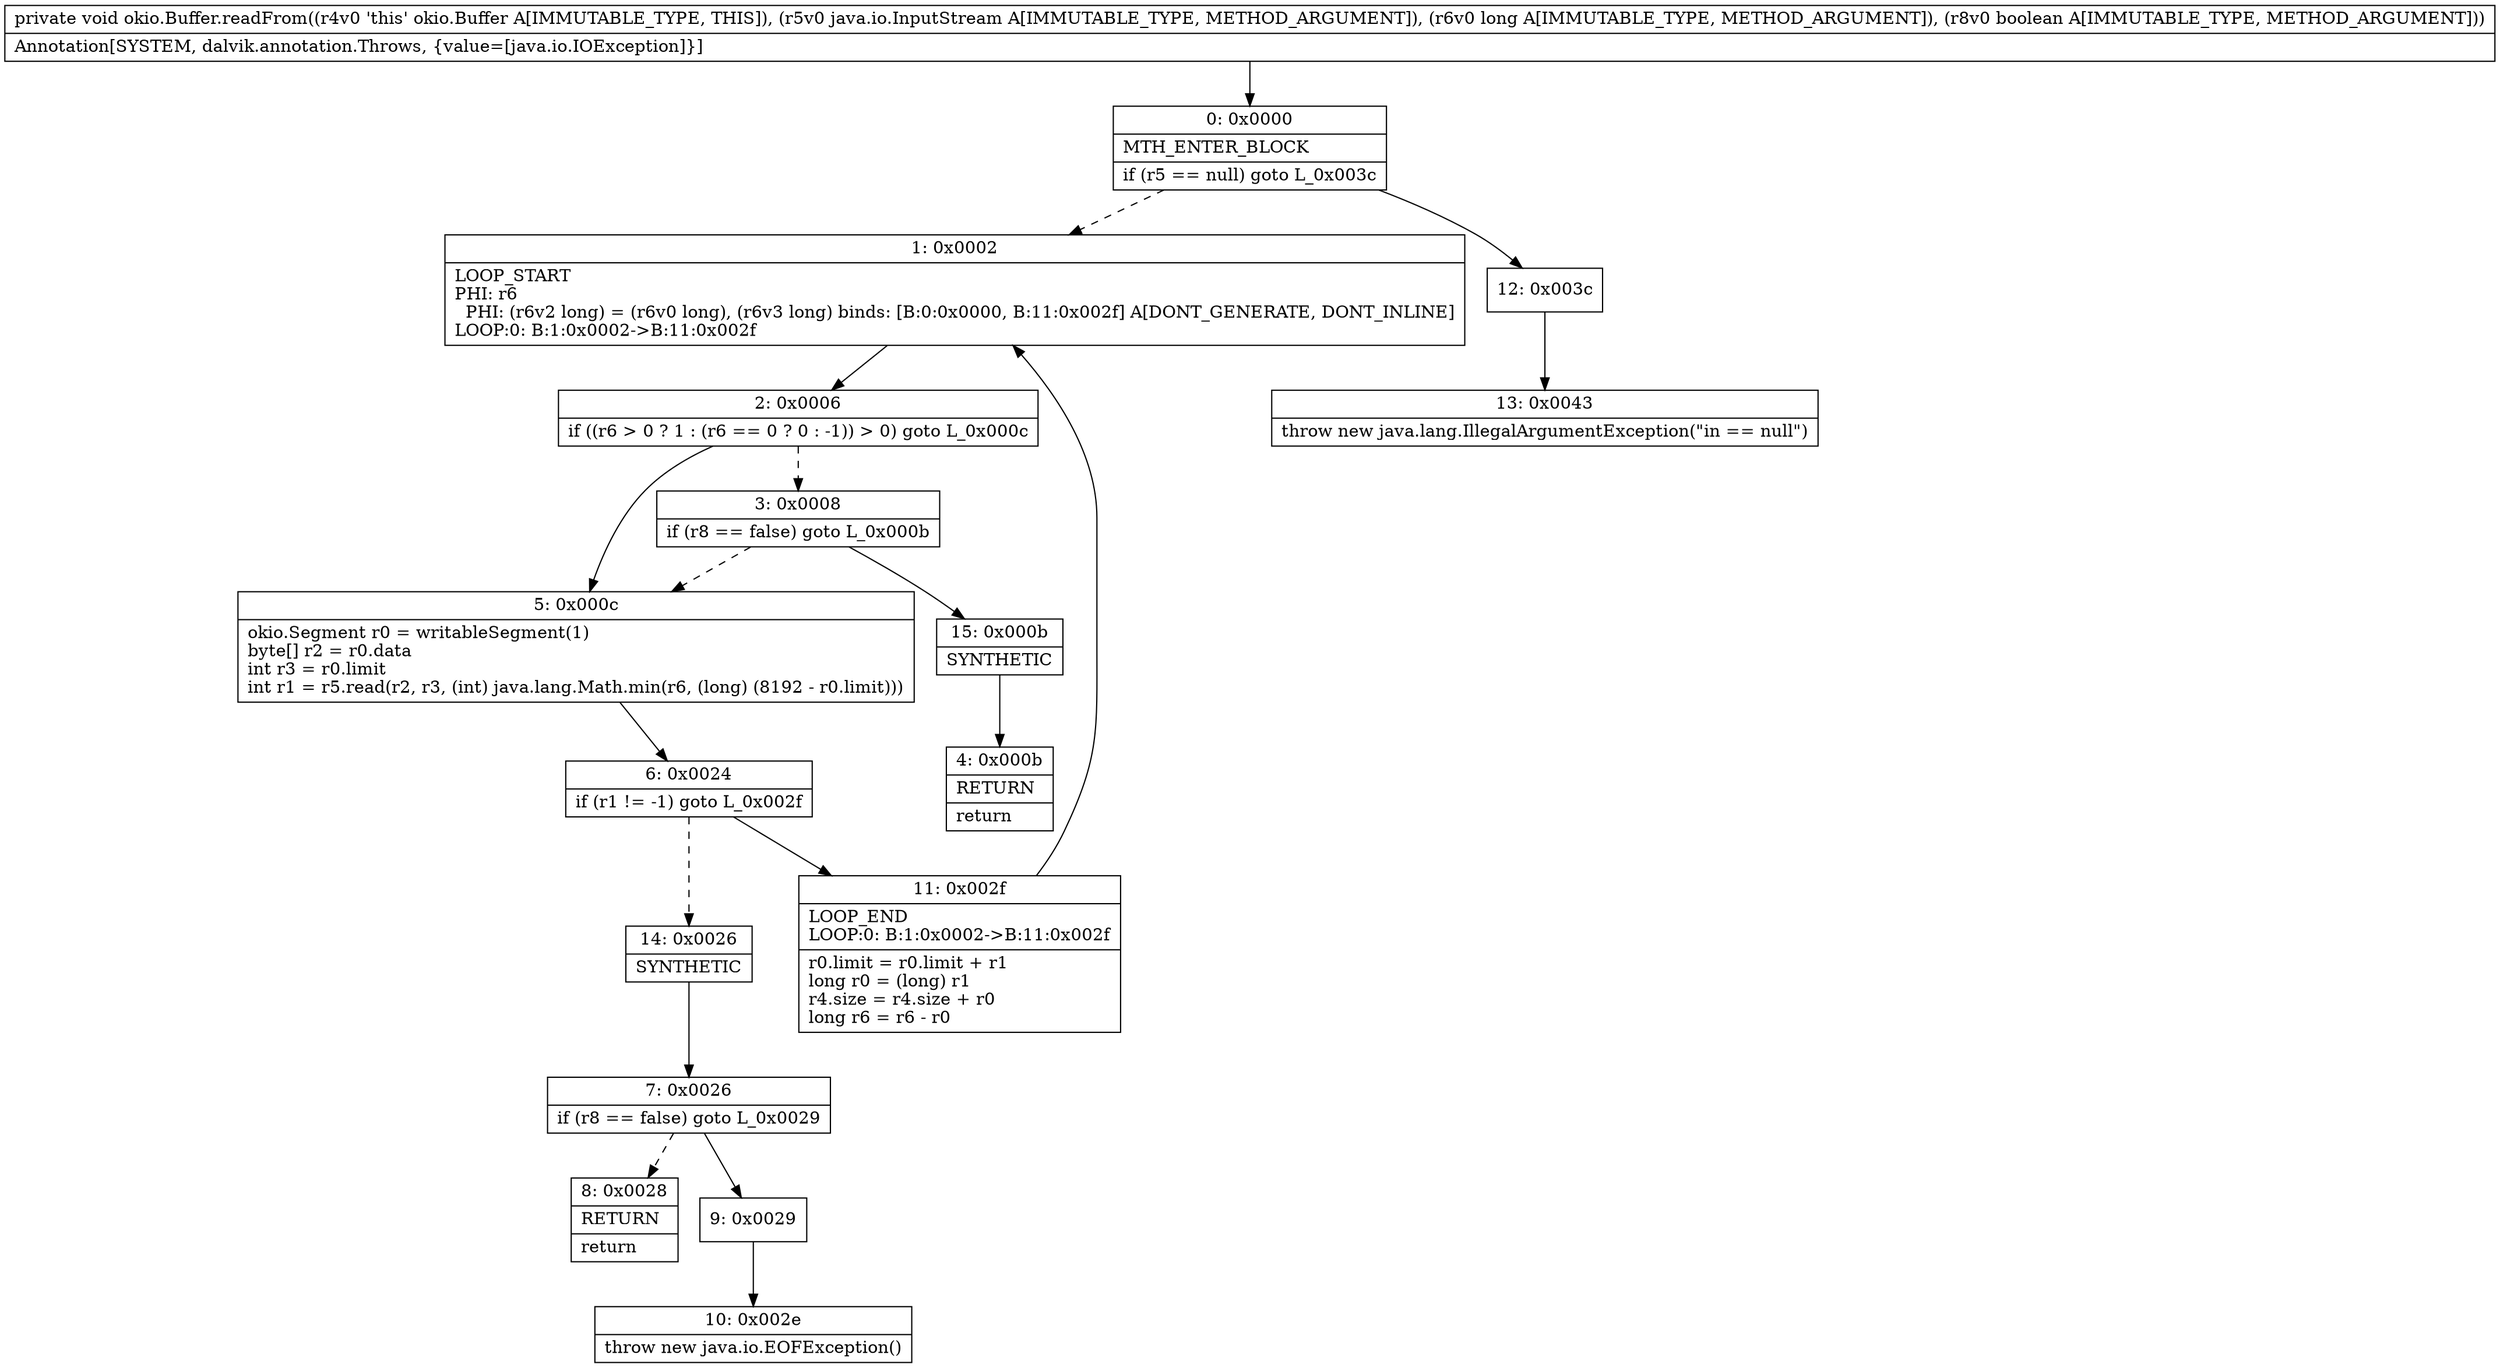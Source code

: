 digraph "CFG forokio.Buffer.readFrom(Ljava\/io\/InputStream;JZ)V" {
Node_0 [shape=record,label="{0\:\ 0x0000|MTH_ENTER_BLOCK\l|if (r5 == null) goto L_0x003c\l}"];
Node_1 [shape=record,label="{1\:\ 0x0002|LOOP_START\lPHI: r6 \l  PHI: (r6v2 long) = (r6v0 long), (r6v3 long) binds: [B:0:0x0000, B:11:0x002f] A[DONT_GENERATE, DONT_INLINE]\lLOOP:0: B:1:0x0002\-\>B:11:0x002f\l}"];
Node_2 [shape=record,label="{2\:\ 0x0006|if ((r6 \> 0 ? 1 : (r6 == 0 ? 0 : \-1)) \> 0) goto L_0x000c\l}"];
Node_3 [shape=record,label="{3\:\ 0x0008|if (r8 == false) goto L_0x000b\l}"];
Node_4 [shape=record,label="{4\:\ 0x000b|RETURN\l|return\l}"];
Node_5 [shape=record,label="{5\:\ 0x000c|okio.Segment r0 = writableSegment(1)\lbyte[] r2 = r0.data\lint r3 = r0.limit\lint r1 = r5.read(r2, r3, (int) java.lang.Math.min(r6, (long) (8192 \- r0.limit)))\l}"];
Node_6 [shape=record,label="{6\:\ 0x0024|if (r1 != \-1) goto L_0x002f\l}"];
Node_7 [shape=record,label="{7\:\ 0x0026|if (r8 == false) goto L_0x0029\l}"];
Node_8 [shape=record,label="{8\:\ 0x0028|RETURN\l|return\l}"];
Node_9 [shape=record,label="{9\:\ 0x0029}"];
Node_10 [shape=record,label="{10\:\ 0x002e|throw new java.io.EOFException()\l}"];
Node_11 [shape=record,label="{11\:\ 0x002f|LOOP_END\lLOOP:0: B:1:0x0002\-\>B:11:0x002f\l|r0.limit = r0.limit + r1\llong r0 = (long) r1\lr4.size = r4.size + r0\llong r6 = r6 \- r0\l}"];
Node_12 [shape=record,label="{12\:\ 0x003c}"];
Node_13 [shape=record,label="{13\:\ 0x0043|throw new java.lang.IllegalArgumentException(\"in == null\")\l}"];
Node_14 [shape=record,label="{14\:\ 0x0026|SYNTHETIC\l}"];
Node_15 [shape=record,label="{15\:\ 0x000b|SYNTHETIC\l}"];
MethodNode[shape=record,label="{private void okio.Buffer.readFrom((r4v0 'this' okio.Buffer A[IMMUTABLE_TYPE, THIS]), (r5v0 java.io.InputStream A[IMMUTABLE_TYPE, METHOD_ARGUMENT]), (r6v0 long A[IMMUTABLE_TYPE, METHOD_ARGUMENT]), (r8v0 boolean A[IMMUTABLE_TYPE, METHOD_ARGUMENT]))  | Annotation[SYSTEM, dalvik.annotation.Throws, \{value=[java.io.IOException]\}]\l}"];
MethodNode -> Node_0;
Node_0 -> Node_1[style=dashed];
Node_0 -> Node_12;
Node_1 -> Node_2;
Node_2 -> Node_3[style=dashed];
Node_2 -> Node_5;
Node_3 -> Node_5[style=dashed];
Node_3 -> Node_15;
Node_5 -> Node_6;
Node_6 -> Node_11;
Node_6 -> Node_14[style=dashed];
Node_7 -> Node_8[style=dashed];
Node_7 -> Node_9;
Node_9 -> Node_10;
Node_11 -> Node_1;
Node_12 -> Node_13;
Node_14 -> Node_7;
Node_15 -> Node_4;
}

